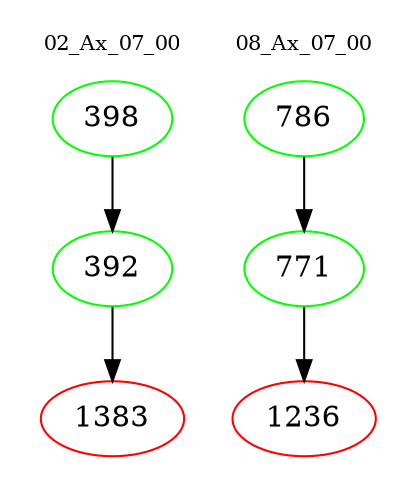digraph{
subgraph cluster_0 {
color = white
label = "02_Ax_07_00";
fontsize=10;
T0_398 [label="398", color="green"]
T0_398 -> T0_392 [color="black"]
T0_392 [label="392", color="green"]
T0_392 -> T0_1383 [color="black"]
T0_1383 [label="1383", color="red"]
}
subgraph cluster_1 {
color = white
label = "08_Ax_07_00";
fontsize=10;
T1_786 [label="786", color="green"]
T1_786 -> T1_771 [color="black"]
T1_771 [label="771", color="green"]
T1_771 -> T1_1236 [color="black"]
T1_1236 [label="1236", color="red"]
}
}
